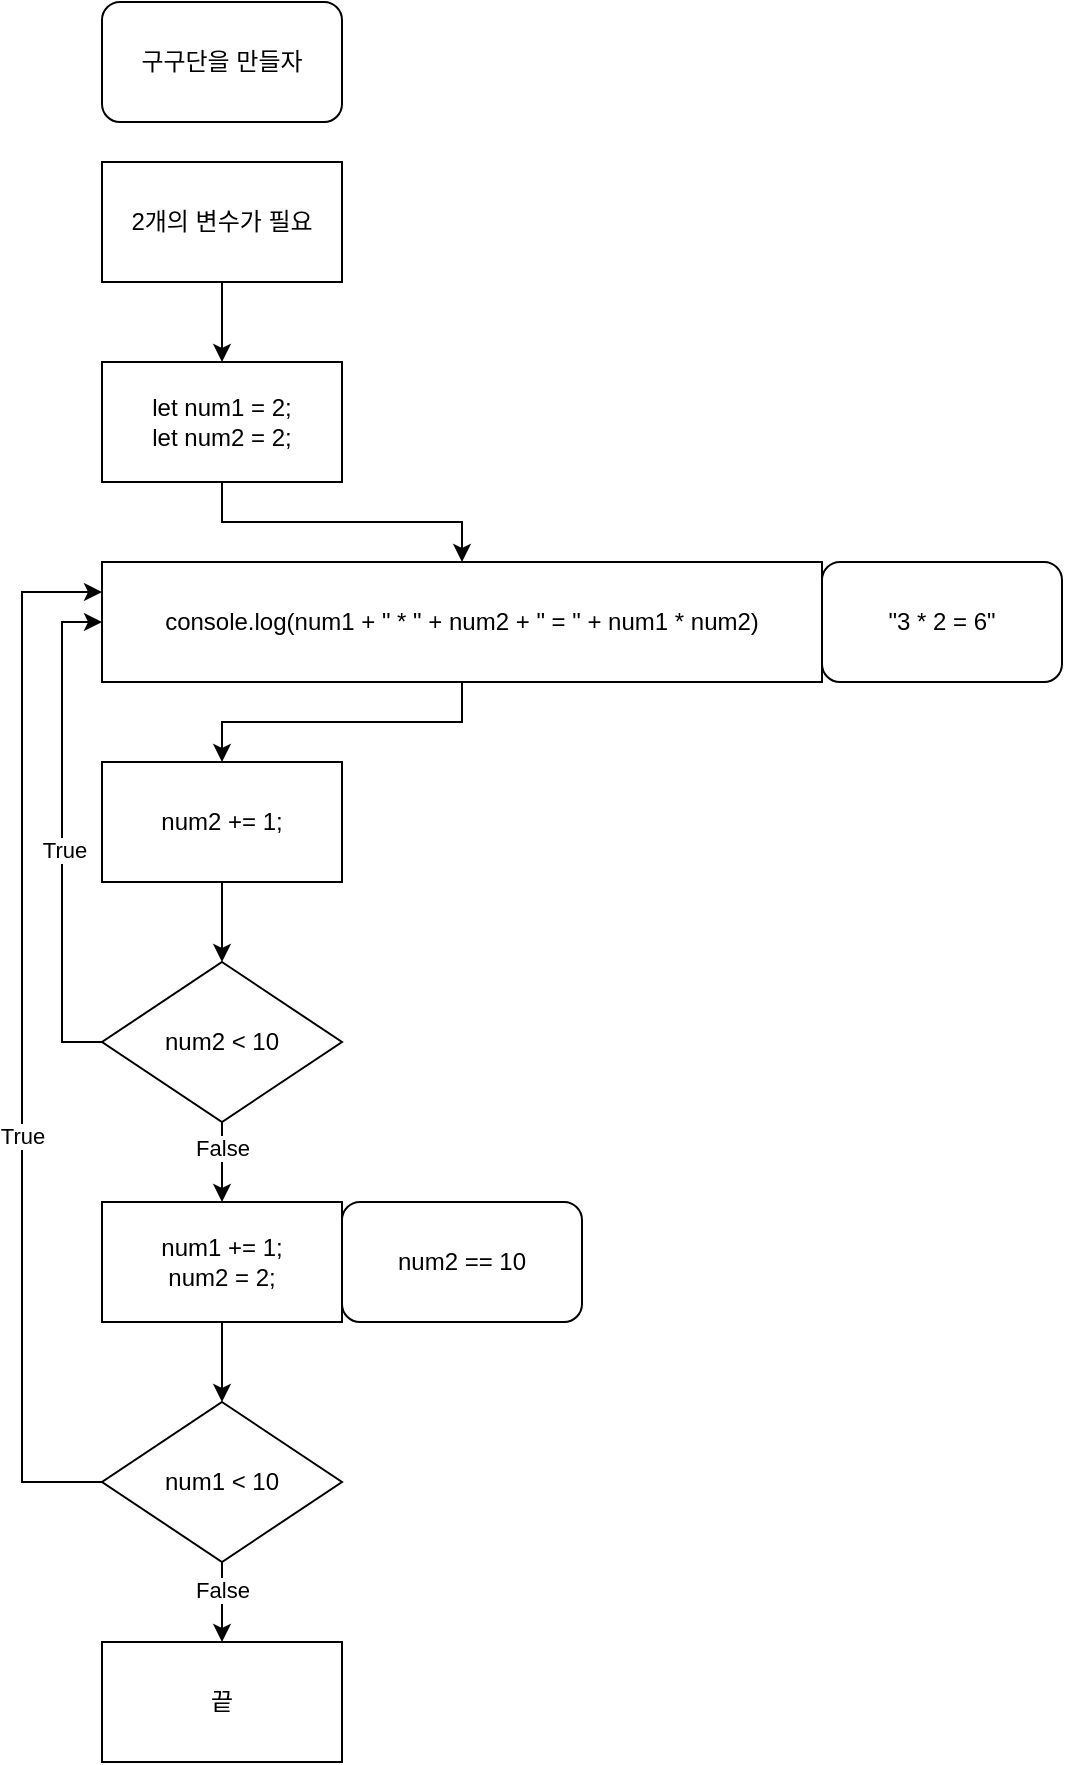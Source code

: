 <mxfile version="21.5.1" type="device">
  <diagram name="페이지-1" id="u5WIis7VqzgzTAiWv02S">
    <mxGraphModel dx="1717" dy="401" grid="1" gridSize="10" guides="1" tooltips="1" connect="1" arrows="1" fold="1" page="1" pageScale="1" pageWidth="827" pageHeight="1169" math="0" shadow="0">
      <root>
        <mxCell id="0" />
        <mxCell id="1" parent="0" />
        <mxCell id="FvNJywlotHBPxnR-g7FC-1" value="구구단을 만들자" style="rounded=1;whiteSpace=wrap;html=1;" vertex="1" parent="1">
          <mxGeometry x="40" y="40" width="120" height="60" as="geometry" />
        </mxCell>
        <mxCell id="FvNJywlotHBPxnR-g7FC-5" style="edgeStyle=orthogonalEdgeStyle;rounded=0;orthogonalLoop=1;jettySize=auto;html=1;exitX=0.5;exitY=1;exitDx=0;exitDy=0;entryX=0.5;entryY=0;entryDx=0;entryDy=0;" edge="1" parent="1" source="FvNJywlotHBPxnR-g7FC-3" target="FvNJywlotHBPxnR-g7FC-4">
          <mxGeometry relative="1" as="geometry" />
        </mxCell>
        <mxCell id="FvNJywlotHBPxnR-g7FC-3" value="2개의 변수가 필요" style="rounded=0;whiteSpace=wrap;html=1;" vertex="1" parent="1">
          <mxGeometry x="40" y="120" width="120" height="60" as="geometry" />
        </mxCell>
        <mxCell id="FvNJywlotHBPxnR-g7FC-7" style="edgeStyle=orthogonalEdgeStyle;rounded=0;orthogonalLoop=1;jettySize=auto;html=1;exitX=0.5;exitY=1;exitDx=0;exitDy=0;entryX=0.5;entryY=0;entryDx=0;entryDy=0;" edge="1" parent="1" source="FvNJywlotHBPxnR-g7FC-4" target="FvNJywlotHBPxnR-g7FC-6">
          <mxGeometry relative="1" as="geometry" />
        </mxCell>
        <mxCell id="FvNJywlotHBPxnR-g7FC-4" value="let num1 = 2;&lt;br&gt;let num2 = 2;" style="rounded=0;whiteSpace=wrap;html=1;" vertex="1" parent="1">
          <mxGeometry x="40" y="220" width="120" height="60" as="geometry" />
        </mxCell>
        <mxCell id="FvNJywlotHBPxnR-g7FC-10" style="edgeStyle=orthogonalEdgeStyle;rounded=0;orthogonalLoop=1;jettySize=auto;html=1;exitX=0.5;exitY=1;exitDx=0;exitDy=0;entryX=0.5;entryY=0;entryDx=0;entryDy=0;" edge="1" parent="1" source="FvNJywlotHBPxnR-g7FC-6" target="FvNJywlotHBPxnR-g7FC-9">
          <mxGeometry relative="1" as="geometry" />
        </mxCell>
        <mxCell id="FvNJywlotHBPxnR-g7FC-6" value="console.log(num1 + &quot; * &quot; + num2 + &quot; = &quot; + num1 * num2)" style="rounded=0;whiteSpace=wrap;html=1;" vertex="1" parent="1">
          <mxGeometry x="40" y="320" width="360" height="60" as="geometry" />
        </mxCell>
        <mxCell id="FvNJywlotHBPxnR-g7FC-8" value="&quot;3 * 2 = 6&quot;" style="rounded=1;whiteSpace=wrap;html=1;" vertex="1" parent="1">
          <mxGeometry x="400" y="320" width="120" height="60" as="geometry" />
        </mxCell>
        <mxCell id="FvNJywlotHBPxnR-g7FC-13" style="edgeStyle=orthogonalEdgeStyle;rounded=0;orthogonalLoop=1;jettySize=auto;html=1;exitX=0.5;exitY=1;exitDx=0;exitDy=0;entryX=0.5;entryY=0;entryDx=0;entryDy=0;" edge="1" parent="1" source="FvNJywlotHBPxnR-g7FC-9" target="FvNJywlotHBPxnR-g7FC-12">
          <mxGeometry relative="1" as="geometry" />
        </mxCell>
        <mxCell id="FvNJywlotHBPxnR-g7FC-9" value="num2 += 1;" style="rounded=0;whiteSpace=wrap;html=1;" vertex="1" parent="1">
          <mxGeometry x="40" y="420" width="120" height="60" as="geometry" />
        </mxCell>
        <mxCell id="FvNJywlotHBPxnR-g7FC-16" style="edgeStyle=orthogonalEdgeStyle;rounded=0;orthogonalLoop=1;jettySize=auto;html=1;exitX=0.5;exitY=1;exitDx=0;exitDy=0;entryX=0.5;entryY=0;entryDx=0;entryDy=0;" edge="1" parent="1" source="FvNJywlotHBPxnR-g7FC-12" target="FvNJywlotHBPxnR-g7FC-18">
          <mxGeometry relative="1" as="geometry">
            <mxPoint x="80.143" y="640" as="targetPoint" />
          </mxGeometry>
        </mxCell>
        <mxCell id="FvNJywlotHBPxnR-g7FC-17" value="False" style="edgeLabel;html=1;align=center;verticalAlign=middle;resizable=0;points=[];" vertex="1" connectable="0" parent="FvNJywlotHBPxnR-g7FC-16">
          <mxGeometry x="-0.375" relative="1" as="geometry">
            <mxPoint as="offset" />
          </mxGeometry>
        </mxCell>
        <mxCell id="FvNJywlotHBPxnR-g7FC-22" style="edgeStyle=orthogonalEdgeStyle;rounded=0;orthogonalLoop=1;jettySize=auto;html=1;exitX=0;exitY=0.5;exitDx=0;exitDy=0;entryX=0;entryY=0.5;entryDx=0;entryDy=0;" edge="1" parent="1" source="FvNJywlotHBPxnR-g7FC-12" target="FvNJywlotHBPxnR-g7FC-6">
          <mxGeometry relative="1" as="geometry" />
        </mxCell>
        <mxCell id="FvNJywlotHBPxnR-g7FC-23" value="True" style="edgeLabel;html=1;align=center;verticalAlign=middle;resizable=0;points=[];" vertex="1" connectable="0" parent="FvNJywlotHBPxnR-g7FC-22">
          <mxGeometry x="-0.069" y="-1" relative="1" as="geometry">
            <mxPoint as="offset" />
          </mxGeometry>
        </mxCell>
        <mxCell id="FvNJywlotHBPxnR-g7FC-12" value="num2 &amp;lt; 10" style="rhombus;whiteSpace=wrap;html=1;" vertex="1" parent="1">
          <mxGeometry x="40" y="520" width="120" height="80" as="geometry" />
        </mxCell>
        <mxCell id="FvNJywlotHBPxnR-g7FC-24" style="edgeStyle=orthogonalEdgeStyle;rounded=0;orthogonalLoop=1;jettySize=auto;html=1;exitX=0;exitY=0.5;exitDx=0;exitDy=0;entryX=0;entryY=0.25;entryDx=0;entryDy=0;" edge="1" parent="1" source="FvNJywlotHBPxnR-g7FC-25" target="FvNJywlotHBPxnR-g7FC-6">
          <mxGeometry relative="1" as="geometry">
            <Array as="points">
              <mxPoint y="780" />
              <mxPoint y="335" />
            </Array>
          </mxGeometry>
        </mxCell>
        <mxCell id="FvNJywlotHBPxnR-g7FC-27" value="True" style="edgeLabel;html=1;align=center;verticalAlign=middle;resizable=0;points=[];" vertex="1" connectable="0" parent="FvNJywlotHBPxnR-g7FC-24">
          <mxGeometry x="-0.186" relative="1" as="geometry">
            <mxPoint as="offset" />
          </mxGeometry>
        </mxCell>
        <mxCell id="FvNJywlotHBPxnR-g7FC-26" style="edgeStyle=orthogonalEdgeStyle;rounded=0;orthogonalLoop=1;jettySize=auto;html=1;exitX=0.5;exitY=1;exitDx=0;exitDy=0;entryX=0.5;entryY=0;entryDx=0;entryDy=0;" edge="1" parent="1" source="FvNJywlotHBPxnR-g7FC-18" target="FvNJywlotHBPxnR-g7FC-25">
          <mxGeometry relative="1" as="geometry" />
        </mxCell>
        <mxCell id="FvNJywlotHBPxnR-g7FC-18" value="num1 += 1;&lt;br&gt;num2 = 2;" style="rounded=0;whiteSpace=wrap;html=1;" vertex="1" parent="1">
          <mxGeometry x="40" y="640" width="120" height="60" as="geometry" />
        </mxCell>
        <mxCell id="FvNJywlotHBPxnR-g7FC-20" value="num2 == 10" style="rounded=1;whiteSpace=wrap;html=1;" vertex="1" parent="1">
          <mxGeometry x="160" y="640" width="120" height="60" as="geometry" />
        </mxCell>
        <mxCell id="FvNJywlotHBPxnR-g7FC-28" style="edgeStyle=orthogonalEdgeStyle;rounded=0;orthogonalLoop=1;jettySize=auto;html=1;exitX=0.5;exitY=1;exitDx=0;exitDy=0;" edge="1" parent="1" source="FvNJywlotHBPxnR-g7FC-25" target="FvNJywlotHBPxnR-g7FC-29">
          <mxGeometry relative="1" as="geometry">
            <mxPoint x="100.241" y="880" as="targetPoint" />
          </mxGeometry>
        </mxCell>
        <mxCell id="FvNJywlotHBPxnR-g7FC-30" value="False" style="edgeLabel;html=1;align=center;verticalAlign=middle;resizable=0;points=[];" vertex="1" connectable="0" parent="FvNJywlotHBPxnR-g7FC-28">
          <mxGeometry x="-0.326" relative="1" as="geometry">
            <mxPoint as="offset" />
          </mxGeometry>
        </mxCell>
        <mxCell id="FvNJywlotHBPxnR-g7FC-25" value="num1 &amp;lt; 10" style="rhombus;whiteSpace=wrap;html=1;" vertex="1" parent="1">
          <mxGeometry x="40" y="740" width="120" height="80" as="geometry" />
        </mxCell>
        <mxCell id="FvNJywlotHBPxnR-g7FC-29" value="끝" style="rounded=0;whiteSpace=wrap;html=1;" vertex="1" parent="1">
          <mxGeometry x="40.001" y="860" width="120" height="60" as="geometry" />
        </mxCell>
      </root>
    </mxGraphModel>
  </diagram>
</mxfile>
